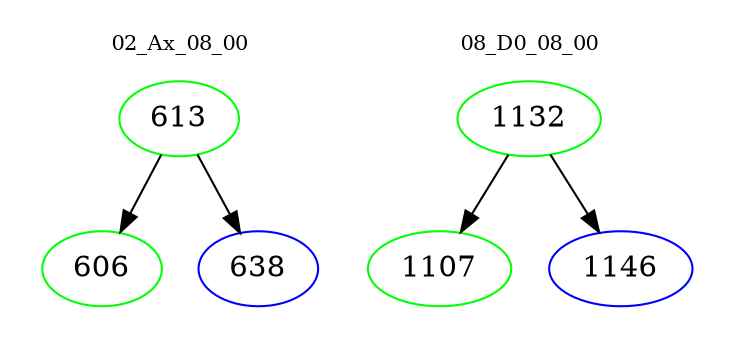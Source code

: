 digraph{
subgraph cluster_0 {
color = white
label = "02_Ax_08_00";
fontsize=10;
T0_613 [label="613", color="green"]
T0_613 -> T0_606 [color="black"]
T0_606 [label="606", color="green"]
T0_613 -> T0_638 [color="black"]
T0_638 [label="638", color="blue"]
}
subgraph cluster_1 {
color = white
label = "08_D0_08_00";
fontsize=10;
T1_1132 [label="1132", color="green"]
T1_1132 -> T1_1107 [color="black"]
T1_1107 [label="1107", color="green"]
T1_1132 -> T1_1146 [color="black"]
T1_1146 [label="1146", color="blue"]
}
}
